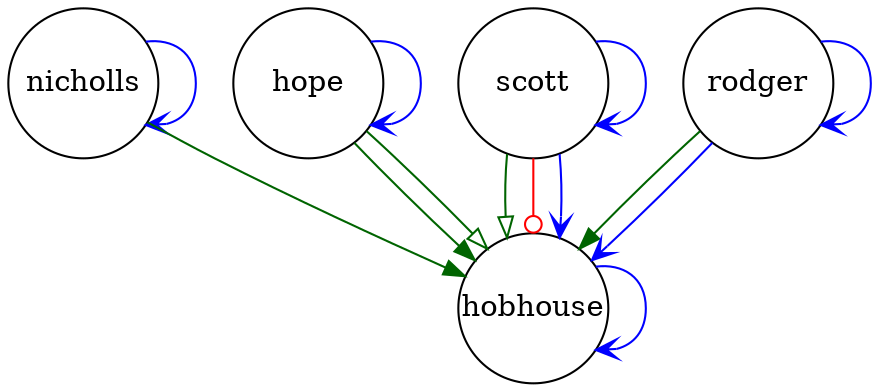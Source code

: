 digraph bbbcase55 { 
 K=0.6 
 "nicholls" -> { "hobhouse" } [color="darkgreen", arrowhead="normal", penwidth=1, href="#6"]; 
 "nicholls" -> { "nicholls" } [color="blue", arrowhead="vee", penwidth=1, href="#6"]; 
 "hope" -> { "hobhouse" } [color="darkgreen", arrowhead="normal", penwidth=1, href="#12"]; 
 "hope" -> { "hope" } [color="blue", arrowhead="vee", penwidth=1, href="#12"]; 
 "hope" -> { "hobhouse" } [color="darkgreen", arrowhead="onormal", penwidth=1, href="partagr_hope_hobhouse"];
 "hobhouse" -> { "hobhouse" } [color="blue", arrowhead="vee", penwidth=1, href="#179"]; 
 "scott" -> { "hobhouse" } [color="darkgreen", arrowhead="onormal", penwidth=1, href="partagr_scott_hobhouse"];
 "scott" -> { "scott" } [color="blue", arrowhead="vee", penwidth=1, href="outcome_scott_self"];
 "scott" -> { "hobhouse" } [color="red", arrowhead="odot", penwidth=1, href="#189"]; 
 "scott" -> { "hobhouse" } [color="blue", arrowhead="vee", penwidth=1, href="#258"]; 
 "rodger" -> { "hobhouse" } [color="darkgreen", arrowhead="normal", penwidth=1, href="#264"]; 
 "rodger" -> { "rodger" } [color="blue", arrowhead="vee", penwidth=1, href="#264"]; 
 "rodger" -> { "hobhouse" } [color="blue", arrowhead="vee", penwidth=1, href="#264"]; 
 "nicholls" [shape="circle", fixedsize="true", height=1, width=1, style="filled", fillcolor="white", href="#nicholls"]; 
 "hope" [shape="circle", fixedsize="true", height=1, width=1, style="filled", fillcolor="white", href="#hope"]; 
 "hobhouse" [shape="circle", fixedsize="true", height=1, width=1, style="filled", fillcolor="white", href="#hobhouse"]; 
 "scott" [shape="circle", fixedsize="true", height=1, width=1, style="filled", fillcolor="white", href="#scott"]; 
 "rodger" [shape="circle", fixedsize="true", height=1, width=1, style="filled", fillcolor="white", href="#rodger"]; 

}